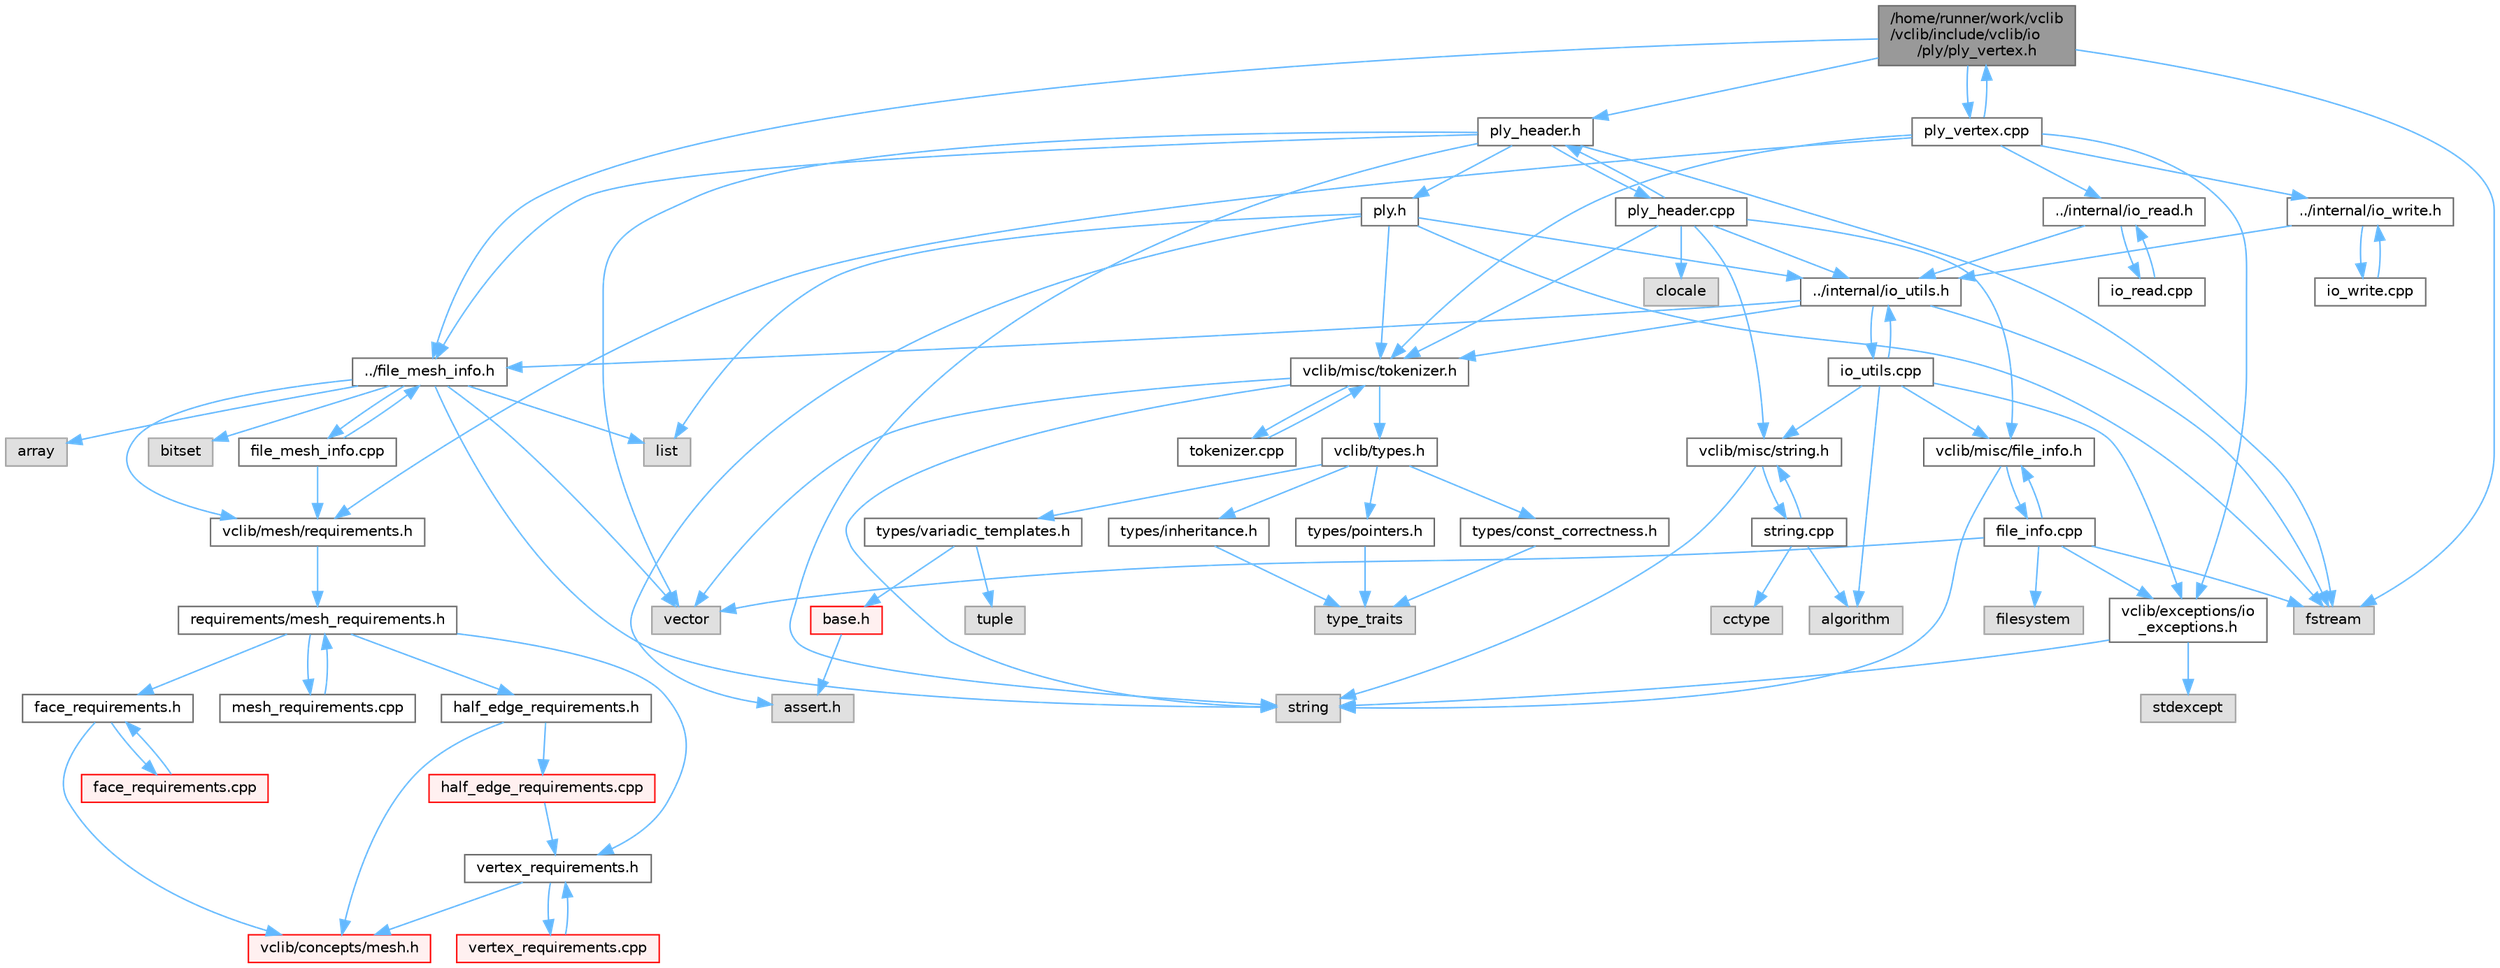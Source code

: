 digraph "/home/runner/work/vclib/vclib/include/vclib/io/ply/ply_vertex.h"
{
 // LATEX_PDF_SIZE
  bgcolor="transparent";
  edge [fontname=Helvetica,fontsize=10,labelfontname=Helvetica,labelfontsize=10];
  node [fontname=Helvetica,fontsize=10,shape=box,height=0.2,width=0.4];
  Node1 [label="/home/runner/work/vclib\l/vclib/include/vclib/io\l/ply/ply_vertex.h",height=0.2,width=0.4,color="gray40", fillcolor="grey60", style="filled", fontcolor="black",tooltip=" "];
  Node1 -> Node2 [color="steelblue1",style="solid"];
  Node2 [label="../file_mesh_info.h",height=0.2,width=0.4,color="grey40", fillcolor="white", style="filled",URL="$file__mesh__info_8h.html",tooltip=" "];
  Node2 -> Node3 [color="steelblue1",style="solid"];
  Node3 [label="array",height=0.2,width=0.4,color="grey60", fillcolor="#E0E0E0", style="filled",tooltip=" "];
  Node2 -> Node4 [color="steelblue1",style="solid"];
  Node4 [label="list",height=0.2,width=0.4,color="grey60", fillcolor="#E0E0E0", style="filled",tooltip=" "];
  Node2 -> Node5 [color="steelblue1",style="solid"];
  Node5 [label="string",height=0.2,width=0.4,color="grey60", fillcolor="#E0E0E0", style="filled",tooltip=" "];
  Node2 -> Node6 [color="steelblue1",style="solid"];
  Node6 [label="vector",height=0.2,width=0.4,color="grey60", fillcolor="#E0E0E0", style="filled",tooltip=" "];
  Node2 -> Node7 [color="steelblue1",style="solid"];
  Node7 [label="bitset",height=0.2,width=0.4,color="grey60", fillcolor="#E0E0E0", style="filled",tooltip=" "];
  Node2 -> Node8 [color="steelblue1",style="solid"];
  Node8 [label="vclib/mesh/requirements.h",height=0.2,width=0.4,color="grey40", fillcolor="white", style="filled",URL="$requirements_8h.html",tooltip=" "];
  Node8 -> Node9 [color="steelblue1",style="solid"];
  Node9 [label="requirements/mesh_requirements.h",height=0.2,width=0.4,color="grey40", fillcolor="white", style="filled",URL="$mesh__requirements_8h.html",tooltip=" "];
  Node9 -> Node10 [color="steelblue1",style="solid"];
  Node10 [label="half_edge_requirements.h",height=0.2,width=0.4,color="grey40", fillcolor="white", style="filled",URL="$half__edge__requirements_8h.html",tooltip=" "];
  Node10 -> Node11 [color="steelblue1",style="solid"];
  Node11 [label="vclib/concepts/mesh.h",height=0.2,width=0.4,color="red", fillcolor="#FFF0F0", style="filled",URL="$concepts_2mesh_8h.html",tooltip=" "];
  Node10 -> Node75 [color="steelblue1",style="solid"];
  Node75 [label="half_edge_requirements.cpp",height=0.2,width=0.4,color="red", fillcolor="#FFF0F0", style="filled",URL="$half__edge__requirements_8cpp.html",tooltip=" "];
  Node75 -> Node76 [color="steelblue1",style="solid"];
  Node76 [label="vertex_requirements.h",height=0.2,width=0.4,color="grey40", fillcolor="white", style="filled",URL="$vertex__requirements_8h.html",tooltip=" "];
  Node76 -> Node11 [color="steelblue1",style="solid"];
  Node76 -> Node77 [color="steelblue1",style="solid"];
  Node77 [label="vertex_requirements.cpp",height=0.2,width=0.4,color="red", fillcolor="#FFF0F0", style="filled",URL="$vertex__requirements_8cpp.html",tooltip=" "];
  Node77 -> Node76 [color="steelblue1",style="solid"];
  Node9 -> Node156 [color="steelblue1",style="solid"];
  Node156 [label="face_requirements.h",height=0.2,width=0.4,color="grey40", fillcolor="white", style="filled",URL="$face__requirements_8h.html",tooltip=" "];
  Node156 -> Node11 [color="steelblue1",style="solid"];
  Node156 -> Node157 [color="steelblue1",style="solid"];
  Node157 [label="face_requirements.cpp",height=0.2,width=0.4,color="red", fillcolor="#FFF0F0", style="filled",URL="$face__requirements_8cpp.html",tooltip=" "];
  Node157 -> Node156 [color="steelblue1",style="solid"];
  Node9 -> Node76 [color="steelblue1",style="solid"];
  Node9 -> Node181 [color="steelblue1",style="solid"];
  Node181 [label="mesh_requirements.cpp",height=0.2,width=0.4,color="grey40", fillcolor="white", style="filled",URL="$mesh__requirements_8cpp.html",tooltip=" "];
  Node181 -> Node9 [color="steelblue1",style="solid"];
  Node2 -> Node182 [color="steelblue1",style="solid"];
  Node182 [label="file_mesh_info.cpp",height=0.2,width=0.4,color="grey40", fillcolor="white", style="filled",URL="$file__mesh__info_8cpp.html",tooltip=" "];
  Node182 -> Node2 [color="steelblue1",style="solid"];
  Node182 -> Node8 [color="steelblue1",style="solid"];
  Node1 -> Node183 [color="steelblue1",style="solid"];
  Node183 [label="ply_header.h",height=0.2,width=0.4,color="grey40", fillcolor="white", style="filled",URL="$ply__header_8h.html",tooltip=" "];
  Node183 -> Node6 [color="steelblue1",style="solid"];
  Node183 -> Node5 [color="steelblue1",style="solid"];
  Node183 -> Node184 [color="steelblue1",style="solid"];
  Node184 [label="fstream",height=0.2,width=0.4,color="grey60", fillcolor="#E0E0E0", style="filled",tooltip=" "];
  Node183 -> Node2 [color="steelblue1",style="solid"];
  Node183 -> Node185 [color="steelblue1",style="solid"];
  Node185 [label="ply.h",height=0.2,width=0.4,color="grey40", fillcolor="white", style="filled",URL="$ply_8h.html",tooltip=" "];
  Node185 -> Node22 [color="steelblue1",style="solid"];
  Node22 [label="assert.h",height=0.2,width=0.4,color="grey60", fillcolor="#E0E0E0", style="filled",tooltip=" "];
  Node185 -> Node184 [color="steelblue1",style="solid"];
  Node185 -> Node4 [color="steelblue1",style="solid"];
  Node185 -> Node186 [color="steelblue1",style="solid"];
  Node186 [label="vclib/misc/tokenizer.h",height=0.2,width=0.4,color="grey40", fillcolor="white", style="filled",URL="$tokenizer_8h.html",tooltip=" "];
  Node186 -> Node5 [color="steelblue1",style="solid"];
  Node186 -> Node6 [color="steelblue1",style="solid"];
  Node186 -> Node15 [color="steelblue1",style="solid"];
  Node15 [label="vclib/types.h",height=0.2,width=0.4,color="grey40", fillcolor="white", style="filled",URL="$types_8h.html",tooltip=" "];
  Node15 -> Node16 [color="steelblue1",style="solid"];
  Node16 [label="types/const_correctness.h",height=0.2,width=0.4,color="grey40", fillcolor="white", style="filled",URL="$types_2const__correctness_8h.html",tooltip=" "];
  Node16 -> Node17 [color="steelblue1",style="solid"];
  Node17 [label="type_traits",height=0.2,width=0.4,color="grey60", fillcolor="#E0E0E0", style="filled",tooltip=" "];
  Node15 -> Node18 [color="steelblue1",style="solid"];
  Node18 [label="types/inheritance.h",height=0.2,width=0.4,color="grey40", fillcolor="white", style="filled",URL="$inheritance_8h.html",tooltip=" "];
  Node18 -> Node17 [color="steelblue1",style="solid"];
  Node15 -> Node19 [color="steelblue1",style="solid"];
  Node19 [label="types/pointers.h",height=0.2,width=0.4,color="grey40", fillcolor="white", style="filled",URL="$types_2pointers_8h.html",tooltip=" "];
  Node19 -> Node17 [color="steelblue1",style="solid"];
  Node15 -> Node20 [color="steelblue1",style="solid"];
  Node20 [label="types/variadic_templates.h",height=0.2,width=0.4,color="grey40", fillcolor="white", style="filled",URL="$variadic__templates_8h.html",tooltip=" "];
  Node20 -> Node21 [color="steelblue1",style="solid"];
  Node21 [label="base.h",height=0.2,width=0.4,color="red", fillcolor="#FFF0F0", style="filled",URL="$types_2base_8h.html",tooltip=" "];
  Node21 -> Node22 [color="steelblue1",style="solid"];
  Node20 -> Node25 [color="steelblue1",style="solid"];
  Node25 [label="tuple",height=0.2,width=0.4,color="grey60", fillcolor="#E0E0E0", style="filled",tooltip=" "];
  Node186 -> Node187 [color="steelblue1",style="solid"];
  Node187 [label="tokenizer.cpp",height=0.2,width=0.4,color="grey40", fillcolor="white", style="filled",URL="$tokenizer_8cpp.html",tooltip=" "];
  Node187 -> Node186 [color="steelblue1",style="solid"];
  Node185 -> Node188 [color="steelblue1",style="solid"];
  Node188 [label="../internal/io_utils.h",height=0.2,width=0.4,color="grey40", fillcolor="white", style="filled",URL="$io__utils_8h.html",tooltip=" "];
  Node188 -> Node184 [color="steelblue1",style="solid"];
  Node188 -> Node2 [color="steelblue1",style="solid"];
  Node188 -> Node186 [color="steelblue1",style="solid"];
  Node188 -> Node189 [color="steelblue1",style="solid"];
  Node189 [label="io_utils.cpp",height=0.2,width=0.4,color="grey40", fillcolor="white", style="filled",URL="$io__utils_8cpp.html",tooltip=" "];
  Node189 -> Node188 [color="steelblue1",style="solid"];
  Node189 -> Node96 [color="steelblue1",style="solid"];
  Node96 [label="algorithm",height=0.2,width=0.4,color="grey60", fillcolor="#E0E0E0", style="filled",tooltip=" "];
  Node189 -> Node190 [color="steelblue1",style="solid"];
  Node190 [label="vclib/exceptions/io\l_exceptions.h",height=0.2,width=0.4,color="grey40", fillcolor="white", style="filled",URL="$io__exceptions_8h.html",tooltip=" "];
  Node190 -> Node79 [color="steelblue1",style="solid"];
  Node79 [label="stdexcept",height=0.2,width=0.4,color="grey60", fillcolor="#E0E0E0", style="filled",tooltip=" "];
  Node190 -> Node5 [color="steelblue1",style="solid"];
  Node189 -> Node191 [color="steelblue1",style="solid"];
  Node191 [label="vclib/misc/file_info.h",height=0.2,width=0.4,color="grey40", fillcolor="white", style="filled",URL="$file__info_8h.html",tooltip=" "];
  Node191 -> Node5 [color="steelblue1",style="solid"];
  Node191 -> Node192 [color="steelblue1",style="solid"];
  Node192 [label="file_info.cpp",height=0.2,width=0.4,color="grey40", fillcolor="white", style="filled",URL="$file__info_8cpp.html",tooltip=" "];
  Node192 -> Node191 [color="steelblue1",style="solid"];
  Node192 -> Node184 [color="steelblue1",style="solid"];
  Node192 -> Node193 [color="steelblue1",style="solid"];
  Node193 [label="filesystem",height=0.2,width=0.4,color="grey60", fillcolor="#E0E0E0", style="filled",tooltip=" "];
  Node192 -> Node6 [color="steelblue1",style="solid"];
  Node192 -> Node190 [color="steelblue1",style="solid"];
  Node189 -> Node194 [color="steelblue1",style="solid"];
  Node194 [label="vclib/misc/string.h",height=0.2,width=0.4,color="grey40", fillcolor="white", style="filled",URL="$string_8h.html",tooltip=" "];
  Node194 -> Node5 [color="steelblue1",style="solid"];
  Node194 -> Node195 [color="steelblue1",style="solid"];
  Node195 [label="string.cpp",height=0.2,width=0.4,color="grey40", fillcolor="white", style="filled",URL="$string_8cpp.html",tooltip=" "];
  Node195 -> Node194 [color="steelblue1",style="solid"];
  Node195 -> Node96 [color="steelblue1",style="solid"];
  Node195 -> Node196 [color="steelblue1",style="solid"];
  Node196 [label="cctype",height=0.2,width=0.4,color="grey60", fillcolor="#E0E0E0", style="filled",tooltip=" "];
  Node183 -> Node197 [color="steelblue1",style="solid"];
  Node197 [label="ply_header.cpp",height=0.2,width=0.4,color="grey40", fillcolor="white", style="filled",URL="$ply__header_8cpp.html",tooltip=" "];
  Node197 -> Node183 [color="steelblue1",style="solid"];
  Node197 -> Node198 [color="steelblue1",style="solid"];
  Node198 [label="clocale",height=0.2,width=0.4,color="grey60", fillcolor="#E0E0E0", style="filled",tooltip=" "];
  Node197 -> Node191 [color="steelblue1",style="solid"];
  Node197 -> Node194 [color="steelblue1",style="solid"];
  Node197 -> Node186 [color="steelblue1",style="solid"];
  Node197 -> Node188 [color="steelblue1",style="solid"];
  Node1 -> Node184 [color="steelblue1",style="solid"];
  Node1 -> Node199 [color="steelblue1",style="solid"];
  Node199 [label="ply_vertex.cpp",height=0.2,width=0.4,color="grey40", fillcolor="white", style="filled",URL="$ply__vertex_8cpp.html",tooltip=" "];
  Node199 -> Node1 [color="steelblue1",style="solid"];
  Node199 -> Node186 [color="steelblue1",style="solid"];
  Node199 -> Node8 [color="steelblue1",style="solid"];
  Node199 -> Node190 [color="steelblue1",style="solid"];
  Node199 -> Node200 [color="steelblue1",style="solid"];
  Node200 [label="../internal/io_read.h",height=0.2,width=0.4,color="grey40", fillcolor="white", style="filled",URL="$io__read_8h.html",tooltip=" "];
  Node200 -> Node188 [color="steelblue1",style="solid"];
  Node200 -> Node201 [color="steelblue1",style="solid"];
  Node201 [label="io_read.cpp",height=0.2,width=0.4,color="grey40", fillcolor="white", style="filled",URL="$io__read_8cpp.html",tooltip=" "];
  Node201 -> Node200 [color="steelblue1",style="solid"];
  Node199 -> Node202 [color="steelblue1",style="solid"];
  Node202 [label="../internal/io_write.h",height=0.2,width=0.4,color="grey40", fillcolor="white", style="filled",URL="$io__write_8h.html",tooltip=" "];
  Node202 -> Node188 [color="steelblue1",style="solid"];
  Node202 -> Node203 [color="steelblue1",style="solid"];
  Node203 [label="io_write.cpp",height=0.2,width=0.4,color="grey40", fillcolor="white", style="filled",URL="$io__write_8cpp.html",tooltip=" "];
  Node203 -> Node202 [color="steelblue1",style="solid"];
}
